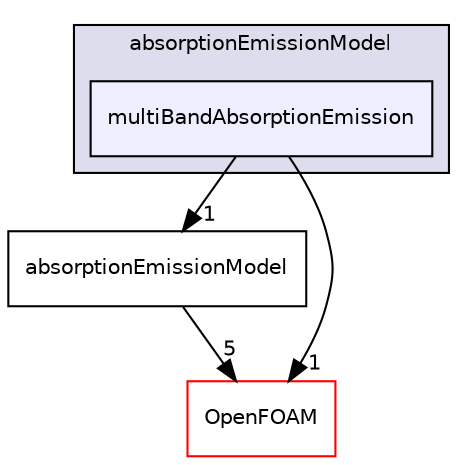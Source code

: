digraph "src/thermophysicalModels/radiation/submodels/absorptionEmissionModel/multiBandAbsorptionEmission" {
  bgcolor=transparent;
  compound=true
  node [ fontsize="10", fontname="Helvetica"];
  edge [ labelfontsize="10", labelfontname="Helvetica"];
  subgraph clusterdir_7a64a49595d49a3f5da22def7eeac7d7 {
    graph [ bgcolor="#ddddee", pencolor="black", label="absorptionEmissionModel" fontname="Helvetica", fontsize="10", URL="dir_7a64a49595d49a3f5da22def7eeac7d7.html"]
  dir_670b2aa09c2ae1afb5ff69768cf76654 [shape=box, label="multiBandAbsorptionEmission", style="filled", fillcolor="#eeeeff", pencolor="black", URL="dir_670b2aa09c2ae1afb5ff69768cf76654.html"];
  }
  dir_4993e1bdf620c4308c3889cfff030e7d [shape=box label="absorptionEmissionModel" URL="dir_4993e1bdf620c4308c3889cfff030e7d.html"];
  dir_c5473ff19b20e6ec4dfe5c310b3778a8 [shape=box label="OpenFOAM" color="red" URL="dir_c5473ff19b20e6ec4dfe5c310b3778a8.html"];
  dir_670b2aa09c2ae1afb5ff69768cf76654->dir_4993e1bdf620c4308c3889cfff030e7d [headlabel="1", labeldistance=1.5 headhref="dir_003751_003746.html"];
  dir_670b2aa09c2ae1afb5ff69768cf76654->dir_c5473ff19b20e6ec4dfe5c310b3778a8 [headlabel="1", labeldistance=1.5 headhref="dir_003751_002151.html"];
  dir_4993e1bdf620c4308c3889cfff030e7d->dir_c5473ff19b20e6ec4dfe5c310b3778a8 [headlabel="5", labeldistance=1.5 headhref="dir_003746_002151.html"];
}
